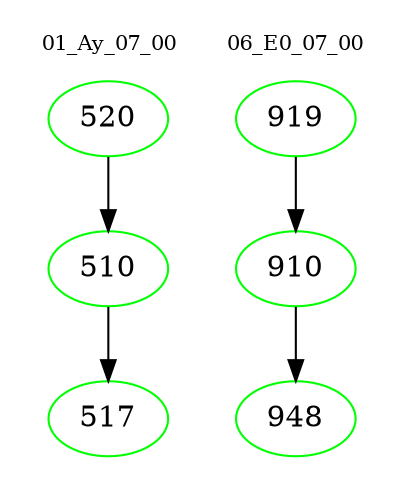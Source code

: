 digraph{
subgraph cluster_0 {
color = white
label = "01_Ay_07_00";
fontsize=10;
T0_520 [label="520", color="green"]
T0_520 -> T0_510 [color="black"]
T0_510 [label="510", color="green"]
T0_510 -> T0_517 [color="black"]
T0_517 [label="517", color="green"]
}
subgraph cluster_1 {
color = white
label = "06_E0_07_00";
fontsize=10;
T1_919 [label="919", color="green"]
T1_919 -> T1_910 [color="black"]
T1_910 [label="910", color="green"]
T1_910 -> T1_948 [color="black"]
T1_948 [label="948", color="green"]
}
}
